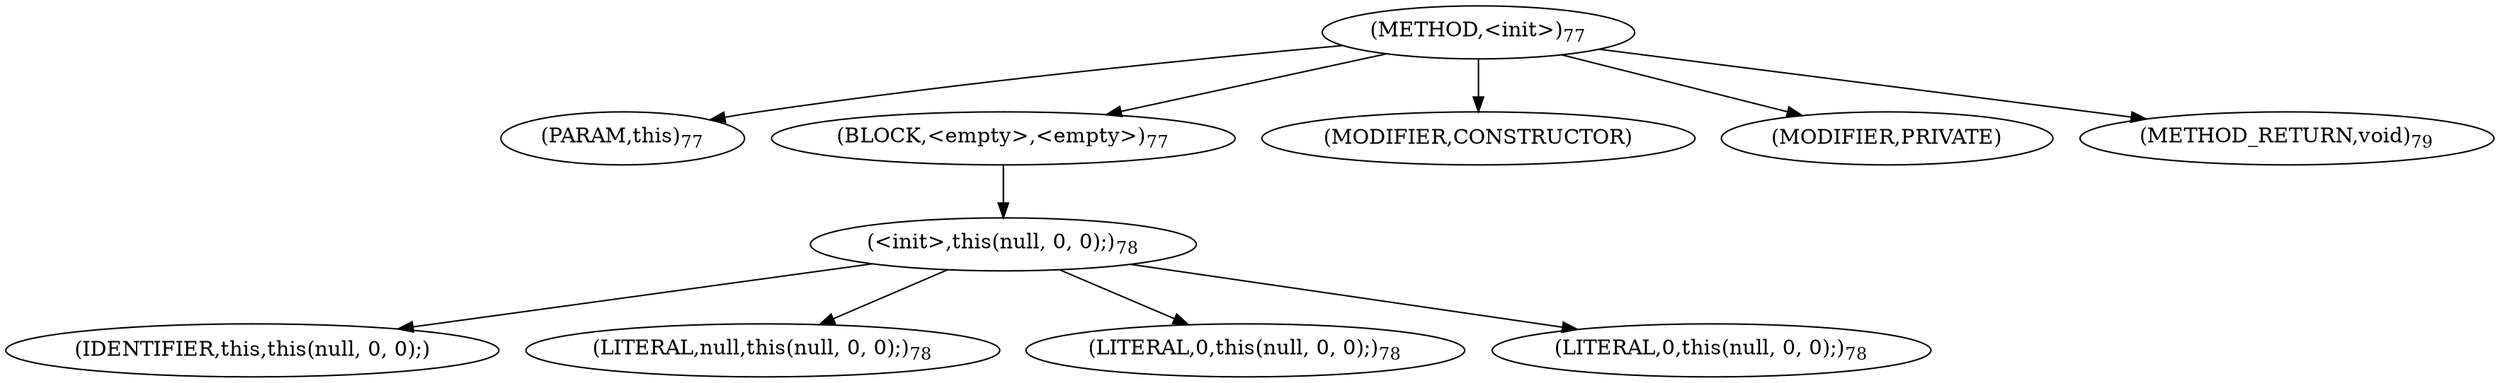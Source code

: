 digraph "&lt;init&gt;" {  
"36" [label = <(METHOD,&lt;init&gt;)<SUB>77</SUB>> ]
"6" [label = <(PARAM,this)<SUB>77</SUB>> ]
"37" [label = <(BLOCK,&lt;empty&gt;,&lt;empty&gt;)<SUB>77</SUB>> ]
"38" [label = <(&lt;init&gt;,this(null, 0, 0);)<SUB>78</SUB>> ]
"5" [label = <(IDENTIFIER,this,this(null, 0, 0);)> ]
"39" [label = <(LITERAL,null,this(null, 0, 0);)<SUB>78</SUB>> ]
"40" [label = <(LITERAL,0,this(null, 0, 0);)<SUB>78</SUB>> ]
"41" [label = <(LITERAL,0,this(null, 0, 0);)<SUB>78</SUB>> ]
"42" [label = <(MODIFIER,CONSTRUCTOR)> ]
"43" [label = <(MODIFIER,PRIVATE)> ]
"44" [label = <(METHOD_RETURN,void)<SUB>79</SUB>> ]
  "36" -> "6" 
  "36" -> "37" 
  "36" -> "42" 
  "36" -> "43" 
  "36" -> "44" 
  "37" -> "38" 
  "38" -> "5" 
  "38" -> "39" 
  "38" -> "40" 
  "38" -> "41" 
}
